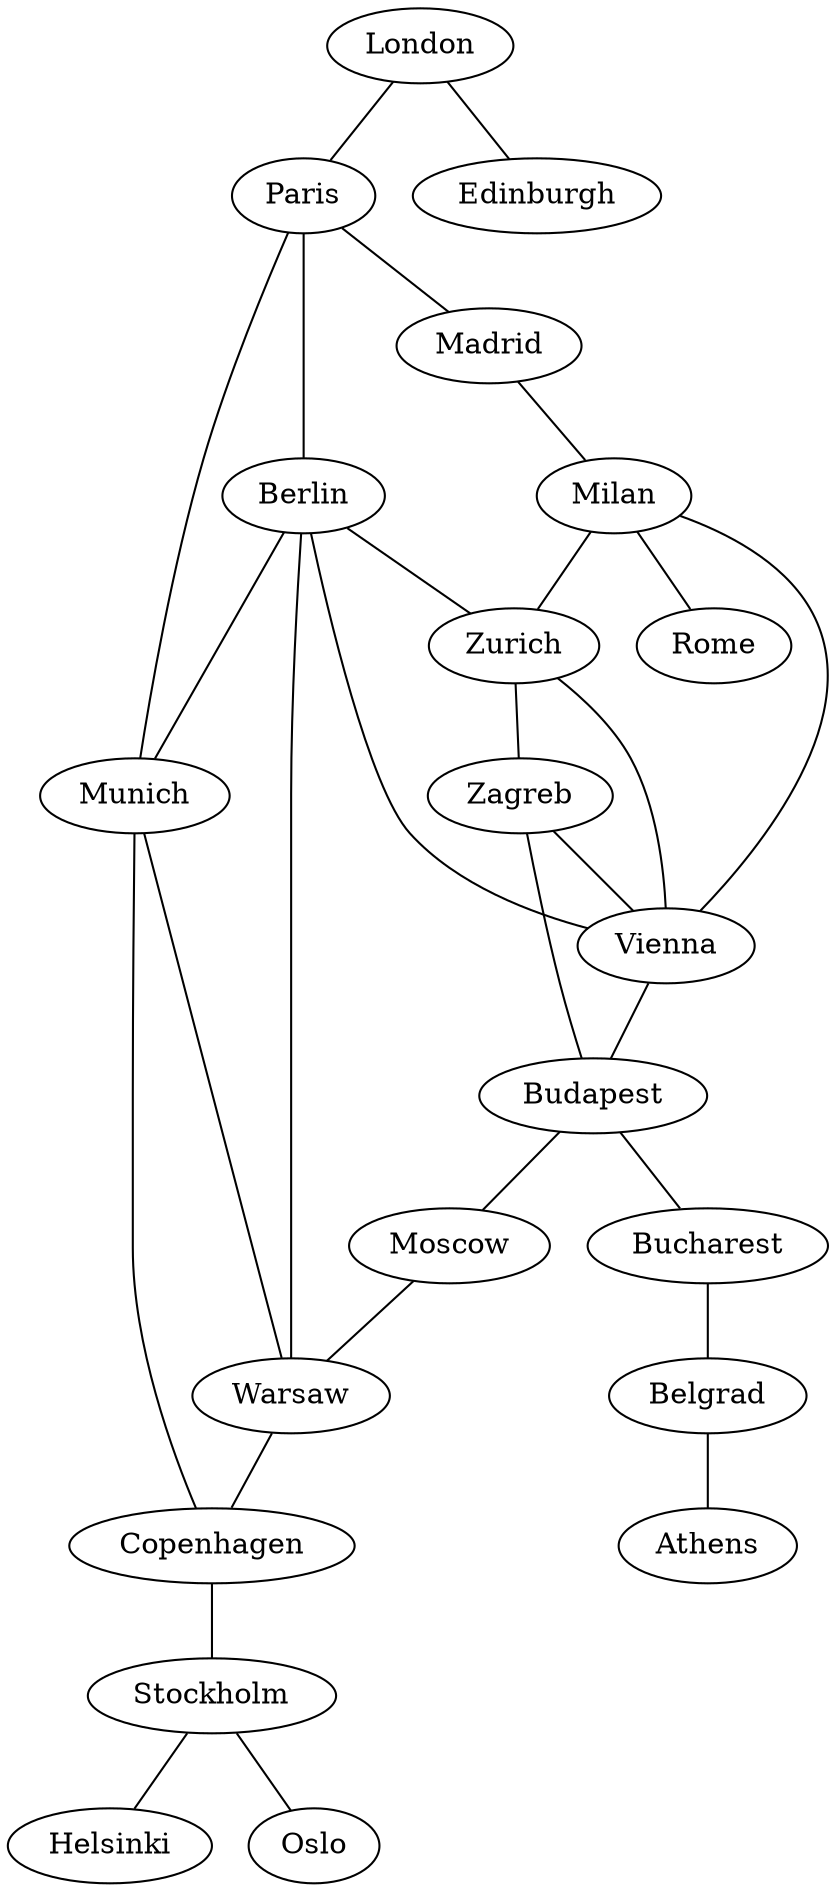 graph {
London -- Paris
Paris -- Berlin
Berlin -- Warsaw
Paris -- Madrid
Madrid -- Milan
Milan -- Zurich
Milan -- Rome
Berlin -- Munich
Munich -- Warsaw
Munich -- Paris
London -- Edinburgh
Berlin -- Zurich
Zurich -- Zagreb
Zagreb -- Budapest
Zurich -- Vienna
Vienna -- Berlin
Vienna -- Budapest
Budapest -- Bucharest
Budapest -- Moscow
Zagreb -- Vienna
Moscow -- Warsaw
Bucharest -- Belgrad
Belgrad -- Athens
Warsaw -- Copenhagen
Munich -- Copenhagen
Copenhagen -- Stockholm
Stockholm -- Helsinki
Stockholm -- Oslo
Milan -- Vienna
}

